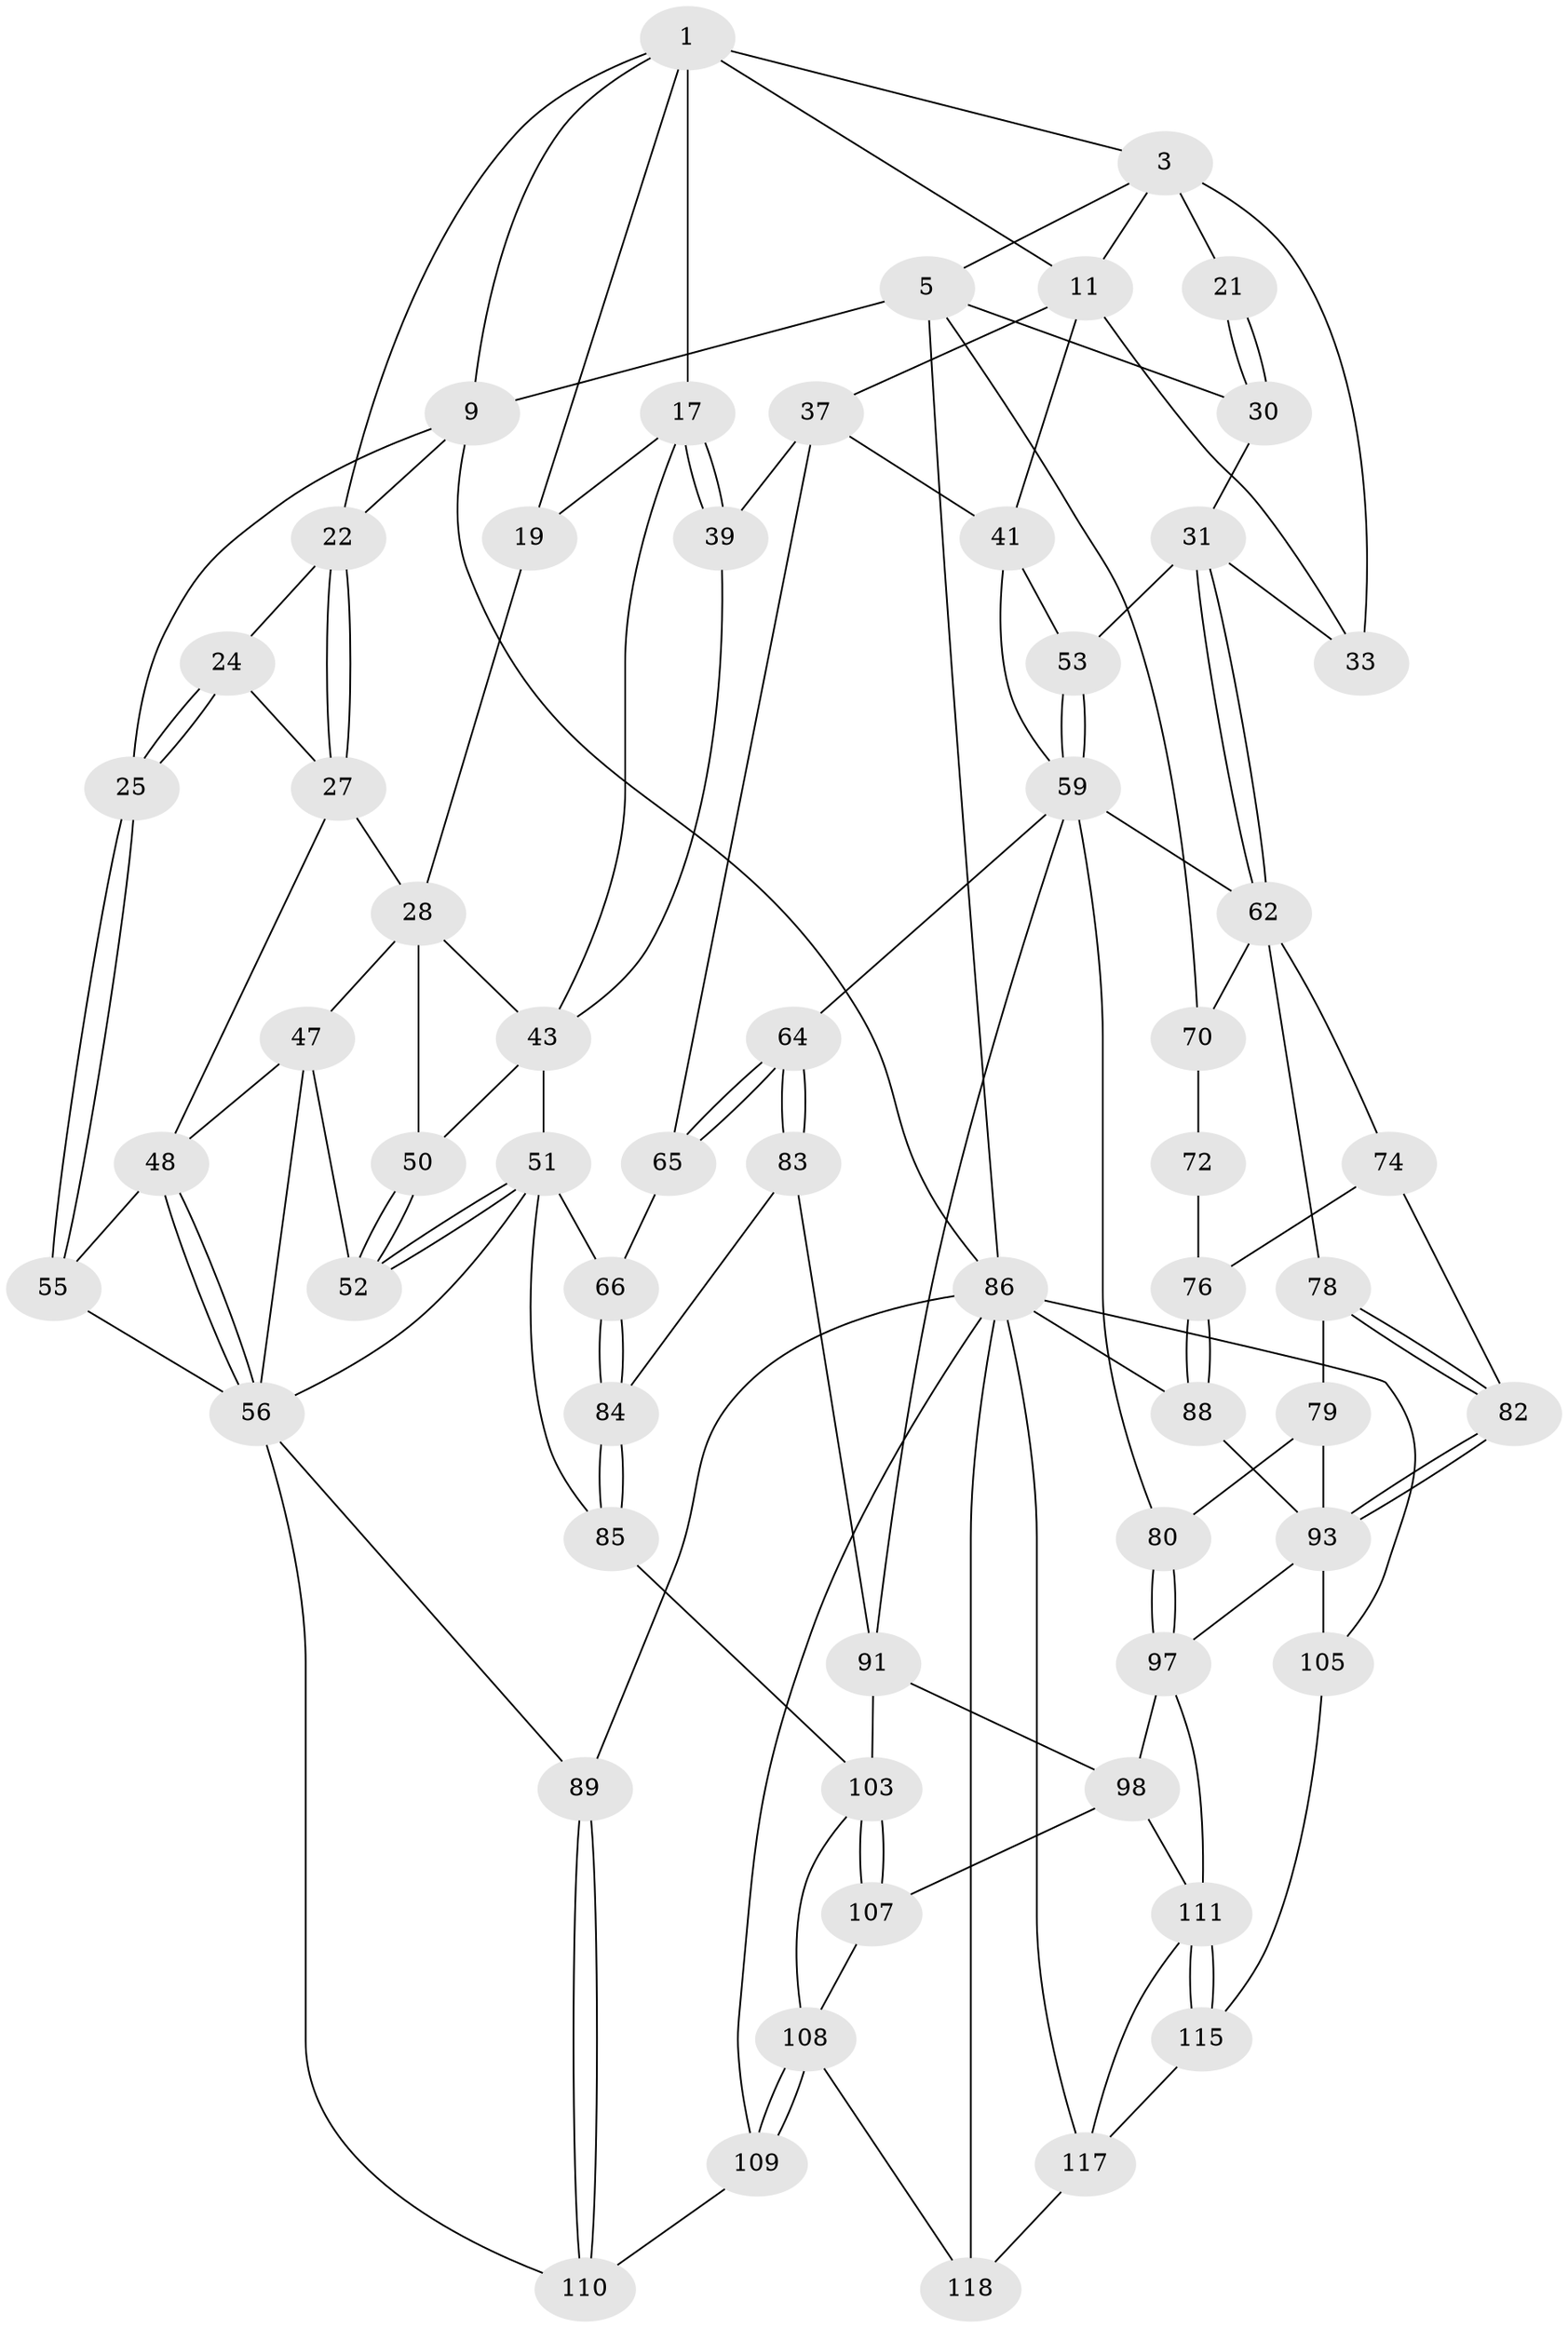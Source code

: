 // original degree distribution, {3: 0.03278688524590164, 4: 0.1885245901639344, 5: 0.5737704918032787, 6: 0.20491803278688525}
// Generated by graph-tools (version 1.1) at 2025/16/03/09/25 04:16:46]
// undirected, 61 vertices, 136 edges
graph export_dot {
graph [start="1"]
  node [color=gray90,style=filled];
  1 [pos="+0.45441644680905996+0",super="+2+7"];
  3 [pos="+0.7749447620860626+0.004001087966476468",super="+4+15"];
  5 [pos="+1+0",super="+6+34"];
  9 [pos="+0.0502533739421116+0",super="+10"];
  11 [pos="+0.6215617715465067+0.18610367916214088",super="+12"];
  17 [pos="+0.4265165477490235+0.21586621121390673",super="+18"];
  19 [pos="+0.31350659508354717+0.13447613099643727"];
  21 [pos="+0.8324182587623451+0.12562543470959842"];
  22 [pos="+0.123149573370137+0.09257397108707995",super="+23"];
  24 [pos="+0.01747505774691851+0.2903058713722958"];
  25 [pos="+0+0.312647563902009"];
  27 [pos="+0.13944538317756255+0.15889994237865837",super="+36"];
  28 [pos="+0.18399466357678043+0.22383166643118102",super="+29+46"];
  30 [pos="+0.7809692714263938+0.29677926175623054"];
  31 [pos="+0.7531051243104002+0.31646002178274474",super="+32"];
  33 [pos="+0.6533483493704013+0.2166273825308579"];
  37 [pos="+0.4786089033626559+0.3540894849165069",super="+38"];
  39 [pos="+0.45510318189869753+0.3540914850390615"];
  41 [pos="+0.5345087313494062+0.3551066644991708",super="+42"];
  43 [pos="+0.3139248570129609+0.3047201521473948",super="+44+45"];
  47 [pos="+0.10622539461823698+0.3351409622500011",super="+54"];
  48 [pos="+0.09123212086833163+0.3363748178714182",super="+49"];
  50 [pos="+0.19883526713299102+0.33034493381921054"];
  51 [pos="+0.2821802077469297+0.3999936642131647",super="+67"];
  52 [pos="+0.2470588161553921+0.39338778393243334"];
  53 [pos="+0.5422347525480372+0.3579223139287909"];
  55 [pos="+0+0.5996857157972649"];
  56 [pos="+0+0.6226188611970732",super="+57+58"];
  59 [pos="+0.6366269900546611+0.5011778213736552",super="+60"];
  62 [pos="+0.7543553898397914+0.3902559299837286",super="+63"];
  64 [pos="+0.5181539557915741+0.5284957056025168"];
  65 [pos="+0.4340973220234598+0.4522594195315737"];
  66 [pos="+0.34782560178792166+0.48649815427373855"];
  70 [pos="+1+0.3771965713189683",super="+71"];
  72 [pos="+0.9134387596251036+0.45317673589547763",super="+75"];
  74 [pos="+0.8955639629877715+0.4753289234255435",super="+77"];
  76 [pos="+1+0.45682303621797876"];
  78 [pos="+0.8370155641987658+0.5803414122198943"];
  79 [pos="+0.7806833867988792+0.6031095178451339"];
  80 [pos="+0.6690945717661884+0.5842778345428783"];
  82 [pos="+0.8726528272706761+0.5945114118362987"];
  83 [pos="+0.46235719590136304+0.62066413243338"];
  84 [pos="+0.41563755974596356+0.5926766925739995"];
  85 [pos="+0.2192505029146627+0.633173778433371"];
  86 [pos="+1+1",super="+87+90+122"];
  88 [pos="+1+0.8238490081034654"];
  89 [pos="+0+1"];
  91 [pos="+0.5117804290073148+0.671688472701773",super="+92"];
  93 [pos="+0.8874687491801425+0.6564798394049678",super="+100+94"];
  97 [pos="+0.6654054009044409+0.599629293604501",super="+99"];
  98 [pos="+0.6011980199884888+0.6689850476583276",super="+102"];
  103 [pos="+0.4540622868271335+0.7241997742712919",super="+104"];
  105 [pos="+0.924980606313594+0.7793318252773177",super="+113"];
  107 [pos="+0.47703337661997697+0.7663966730277487"];
  108 [pos="+0.2816982295395975+0.8729214444052539",super="+116"];
  109 [pos="+0.26106491333338233+0.8879125872681232"];
  110 [pos="+0.19966980036465112+0.8604993049674399"];
  111 [pos="+0.6332522845719035+0.8312986742620159",super="+112"];
  115 [pos="+0.7220400775757959+0.9250480468067032"];
  117 [pos="+0.495468669358671+0.886886335227462",super="+119"];
  118 [pos="+0.4575238423402214+0.9377763429855651",super="+120"];
  1 -- 3;
  1 -- 11 [weight=2];
  1 -- 17;
  1 -- 19;
  1 -- 22;
  1 -- 9;
  3 -- 5;
  3 -- 21 [weight=2];
  3 -- 11;
  3 -- 33;
  5 -- 70;
  5 -- 86;
  5 -- 30;
  5 -- 9 [weight=2];
  9 -- 25;
  9 -- 86;
  9 -- 22;
  11 -- 33;
  11 -- 37;
  11 -- 41;
  17 -- 39;
  17 -- 39;
  17 -- 19;
  17 -- 43;
  19 -- 28;
  21 -- 30;
  21 -- 30;
  22 -- 27;
  22 -- 27;
  22 -- 24;
  24 -- 25;
  24 -- 25;
  24 -- 27;
  25 -- 55;
  25 -- 55;
  27 -- 28;
  27 -- 48;
  28 -- 43;
  28 -- 50;
  28 -- 47;
  30 -- 31;
  31 -- 62;
  31 -- 62;
  31 -- 33;
  31 -- 53;
  37 -- 41;
  37 -- 65;
  37 -- 39;
  39 -- 43;
  41 -- 53;
  41 -- 59;
  43 -- 50;
  43 -- 51;
  47 -- 48;
  47 -- 56;
  47 -- 52;
  48 -- 56;
  48 -- 56;
  48 -- 55;
  50 -- 52;
  50 -- 52;
  51 -- 52;
  51 -- 52;
  51 -- 56;
  51 -- 66;
  51 -- 85;
  53 -- 59;
  53 -- 59;
  55 -- 56;
  56 -- 89;
  56 -- 110;
  59 -- 80;
  59 -- 64;
  59 -- 91;
  59 -- 62;
  62 -- 70;
  62 -- 78;
  62 -- 74;
  64 -- 65;
  64 -- 65;
  64 -- 83;
  64 -- 83;
  65 -- 66;
  66 -- 84;
  66 -- 84;
  70 -- 72 [weight=2];
  72 -- 76;
  74 -- 76;
  74 -- 82;
  76 -- 88;
  76 -- 88;
  78 -- 79;
  78 -- 82;
  78 -- 82;
  79 -- 80;
  79 -- 93;
  80 -- 97;
  80 -- 97;
  82 -- 93;
  82 -- 93;
  83 -- 84;
  83 -- 91;
  84 -- 85;
  84 -- 85;
  85 -- 103;
  86 -- 88;
  86 -- 89;
  86 -- 109;
  86 -- 117;
  86 -- 105;
  86 -- 118 [weight=2];
  88 -- 93;
  89 -- 110;
  89 -- 110;
  91 -- 98;
  91 -- 103;
  93 -- 105 [weight=3];
  93 -- 97;
  97 -- 98 [weight=2];
  97 -- 111;
  98 -- 107;
  98 -- 111;
  103 -- 107;
  103 -- 107;
  103 -- 108;
  105 -- 115;
  107 -- 108;
  108 -- 109;
  108 -- 109;
  108 -- 118;
  109 -- 110;
  111 -- 115;
  111 -- 115;
  111 -- 117;
  115 -- 117;
  117 -- 118;
}
